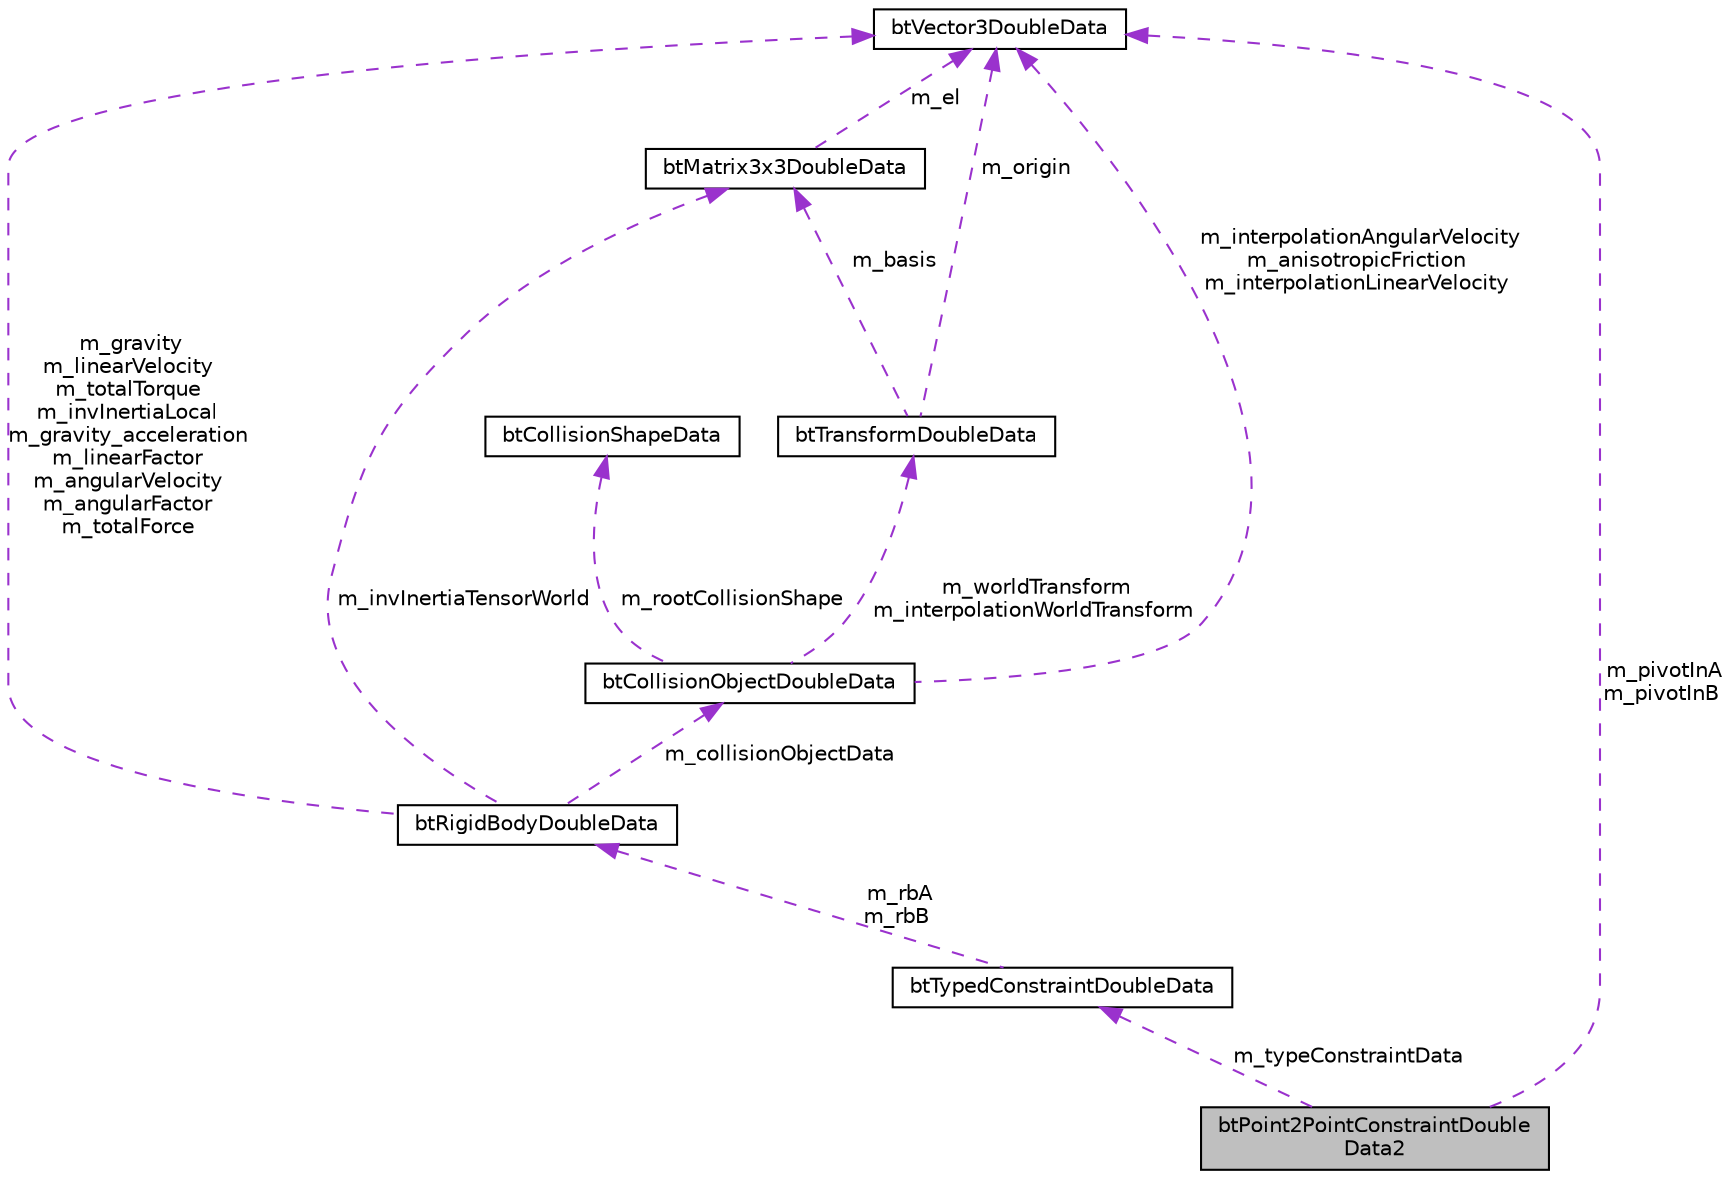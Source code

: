 digraph "btPoint2PointConstraintDoubleData2"
{
  edge [fontname="Helvetica",fontsize="10",labelfontname="Helvetica",labelfontsize="10"];
  node [fontname="Helvetica",fontsize="10",shape=record];
  Node1 [label="btPoint2PointConstraintDouble\lData2",height=0.2,width=0.4,color="black", fillcolor="grey75", style="filled", fontcolor="black"];
  Node2 -> Node1 [dir="back",color="darkorchid3",fontsize="10",style="dashed",label=" m_typeConstraintData" ];
  Node2 [label="btTypedConstraintDoubleData",height=0.2,width=0.4,color="black", fillcolor="white", style="filled",URL="$structbt_typed_constraint_double_data.html"];
  Node3 -> Node2 [dir="back",color="darkorchid3",fontsize="10",style="dashed",label=" m_rbA\nm_rbB" ];
  Node3 [label="btRigidBodyDoubleData",height=0.2,width=0.4,color="black", fillcolor="white", style="filled",URL="$structbt_rigid_body_double_data.html",tooltip="do not change those serialization structures, it requires an updated sBulletDNAstr/sBulletDNAstr64 ..."];
  Node4 -> Node3 [dir="back",color="darkorchid3",fontsize="10",style="dashed",label=" m_collisionObjectData" ];
  Node4 [label="btCollisionObjectDoubleData",height=0.2,width=0.4,color="black", fillcolor="white", style="filled",URL="$structbt_collision_object_double_data.html",tooltip="do not change those serialization structures, it requires an updated sBulletDNAstr/sBulletDNAstr64 ..."];
  Node5 -> Node4 [dir="back",color="darkorchid3",fontsize="10",style="dashed",label=" m_rootCollisionShape" ];
  Node5 [label="btCollisionShapeData",height=0.2,width=0.4,color="black", fillcolor="white", style="filled",URL="$structbt_collision_shape_data.html",tooltip="do not change those serialization structures, it requires an updated sBulletDNAstr/sBulletDNAstr64 ..."];
  Node6 -> Node4 [dir="back",color="darkorchid3",fontsize="10",style="dashed",label=" m_worldTransform\nm_interpolationWorldTransform" ];
  Node6 [label="btTransformDoubleData",height=0.2,width=0.4,color="black", fillcolor="white", style="filled",URL="$structbt_transform_double_data.html"];
  Node7 -> Node6 [dir="back",color="darkorchid3",fontsize="10",style="dashed",label=" m_origin" ];
  Node7 [label="btVector3DoubleData",height=0.2,width=0.4,color="black", fillcolor="white", style="filled",URL="$structbt_vector3_double_data.html"];
  Node8 -> Node6 [dir="back",color="darkorchid3",fontsize="10",style="dashed",label=" m_basis" ];
  Node8 [label="btMatrix3x3DoubleData",height=0.2,width=0.4,color="black", fillcolor="white", style="filled",URL="$structbt_matrix3x3_double_data.html",tooltip="for serialization "];
  Node7 -> Node8 [dir="back",color="darkorchid3",fontsize="10",style="dashed",label=" m_el" ];
  Node7 -> Node4 [dir="back",color="darkorchid3",fontsize="10",style="dashed",label=" m_interpolationAngularVelocity\nm_anisotropicFriction\nm_interpolationLinearVelocity" ];
  Node7 -> Node3 [dir="back",color="darkorchid3",fontsize="10",style="dashed",label=" m_gravity\nm_linearVelocity\nm_totalTorque\nm_invInertiaLocal\nm_gravity_acceleration\nm_linearFactor\nm_angularVelocity\nm_angularFactor\nm_totalForce" ];
  Node8 -> Node3 [dir="back",color="darkorchid3",fontsize="10",style="dashed",label=" m_invInertiaTensorWorld" ];
  Node7 -> Node1 [dir="back",color="darkorchid3",fontsize="10",style="dashed",label=" m_pivotInA\nm_pivotInB" ];
}
